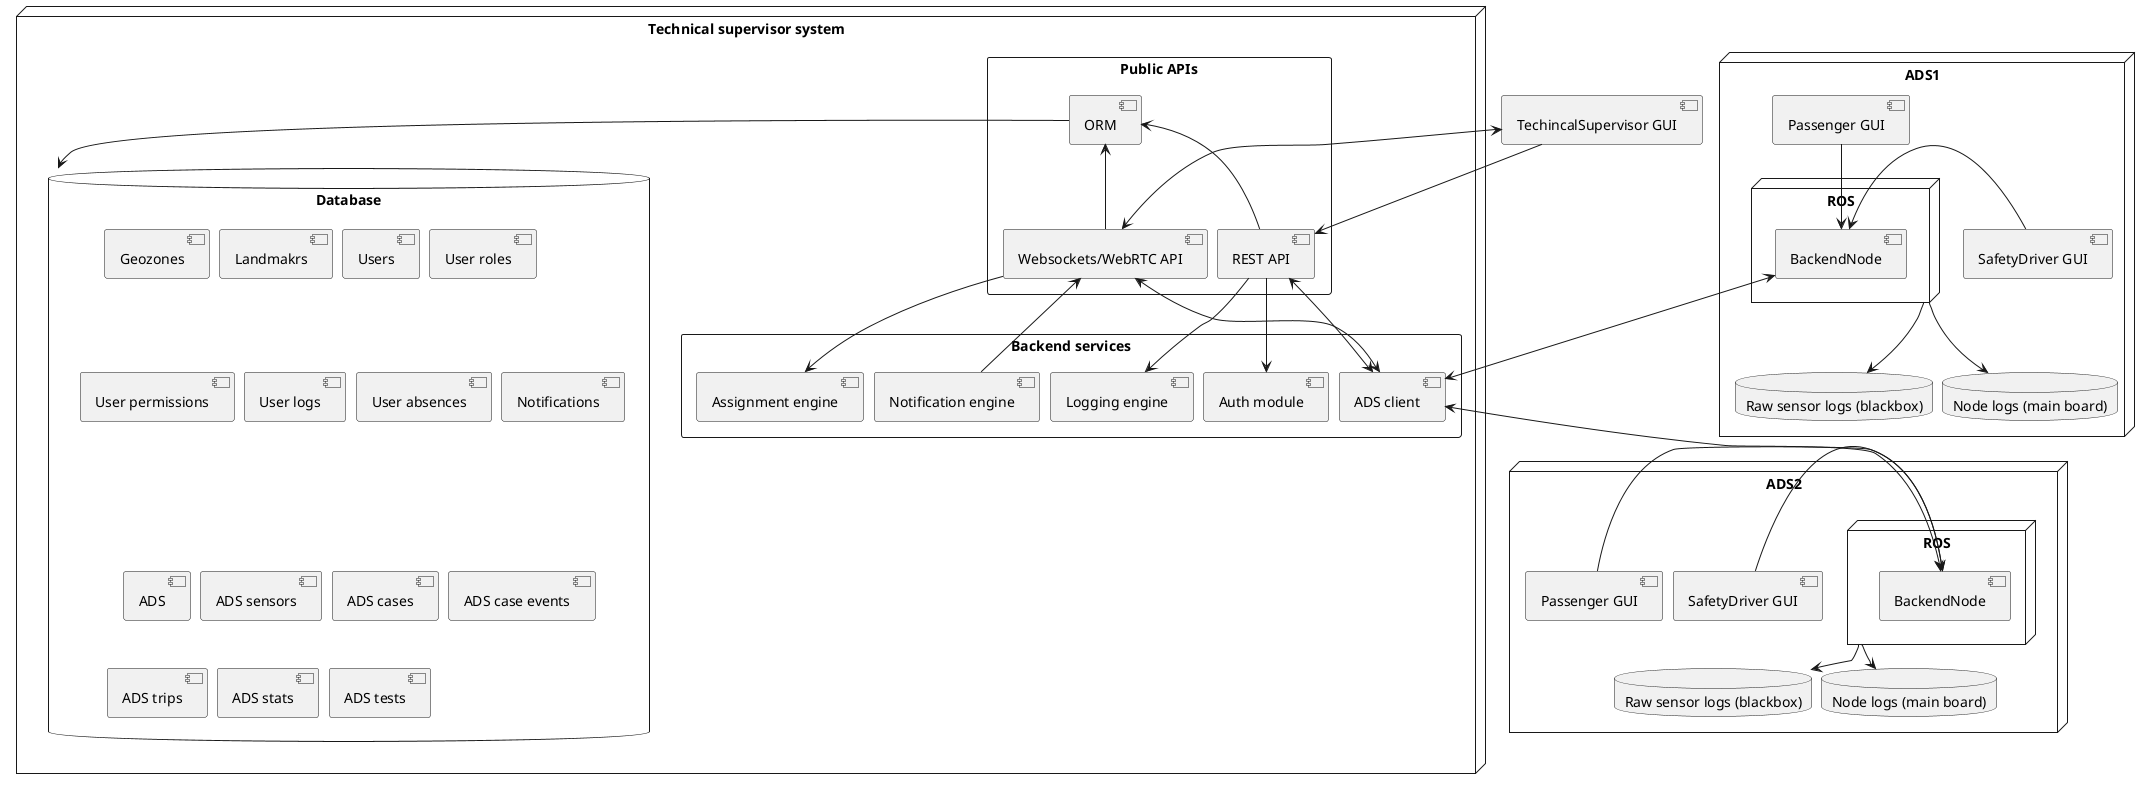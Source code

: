 @startuml
skinparam nodesep 10
skinparam ranksep 5

scale 1.0

component "TechincalSupervisor GUI" as gui

node "Technical supervisor system" as ts {
    rectangle "Public APIs" {
            component "REST API" as rest_api
            component "Websockets/WebRTC API" as ws_api
            component "ORM" as orm
        }

    rectangle "Backend services" as backend {
        component "Auth module" as auth
        component "Assignment engine" as assignment_engine
        component "Notification engine" as notification_engine
        component "Logging engine" as log_engine
        component "ADS client" as ads_client
    }


    database "Database" as db {
        component "Geozones"
        component "Landmakrs"
        component "Users"
        component "User roles"
        component "User permissions"
        component "User logs"
        component "User absences"
        component "Notifications"
        component "ADS"
        component "ADS sensors"
        component "ADS cases"
        component "ADS case events"
        component "ADS trips"
        component "ADS stats"
        component "ADS tests"
    }
}


node "ADS1" as ads_node { 
    node "ROS" as ads1 {
        component "BackendNode" as ads_backend_node
    }
    database "Raw sensor logs (blackbox)" as raw_logs_ads1
    database "Node logs (main board)" as logs_ads1
    component "SafetyDriver GUI" as safety_driver_gui1
    component "Passenger GUI" as passenger_gui1
}

node "ADS2" as ads_node2 { 
    node "ROS" as ads2 {
        component "BackendNode" as ads2_backend_node
    }
    database "Raw sensor logs (blackbox)" as raw_logs_ads2
    database "Node logs (main board)" as logs_ads2
    component "SafetyDriver GUI" as safety_driver_gui2
    component "Passenger GUI" as passenger_gui2
}

ads1 -down-> raw_logs_ads1
ads1 -down-> logs_ads1
ads2 -down-> raw_logs_ads2
ads2 -down-> logs_ads2
gui -down-> rest_api
gui <-down-> ws_api
rest_api --> auth
rest_api --> log_engine
rest_api -u-> orm
ws_api -u-> orm
orm -d-> db
ws_api -d-> assignment_engine
notification_engine -r-> ws_api
ws_api <-d-> ads_client
rest_api <-d-> ads_client

ads_backend_node <-d-> ads_client
ads2_backend_node <-u-> ads_client
safety_driver_gui2 -l-> ads2_backend_node
safety_driver_gui1 -> ads_backend_node
passenger_gui2 -> ads2_backend_node
passenger_gui1 -d-> ads_backend_node
@enduml